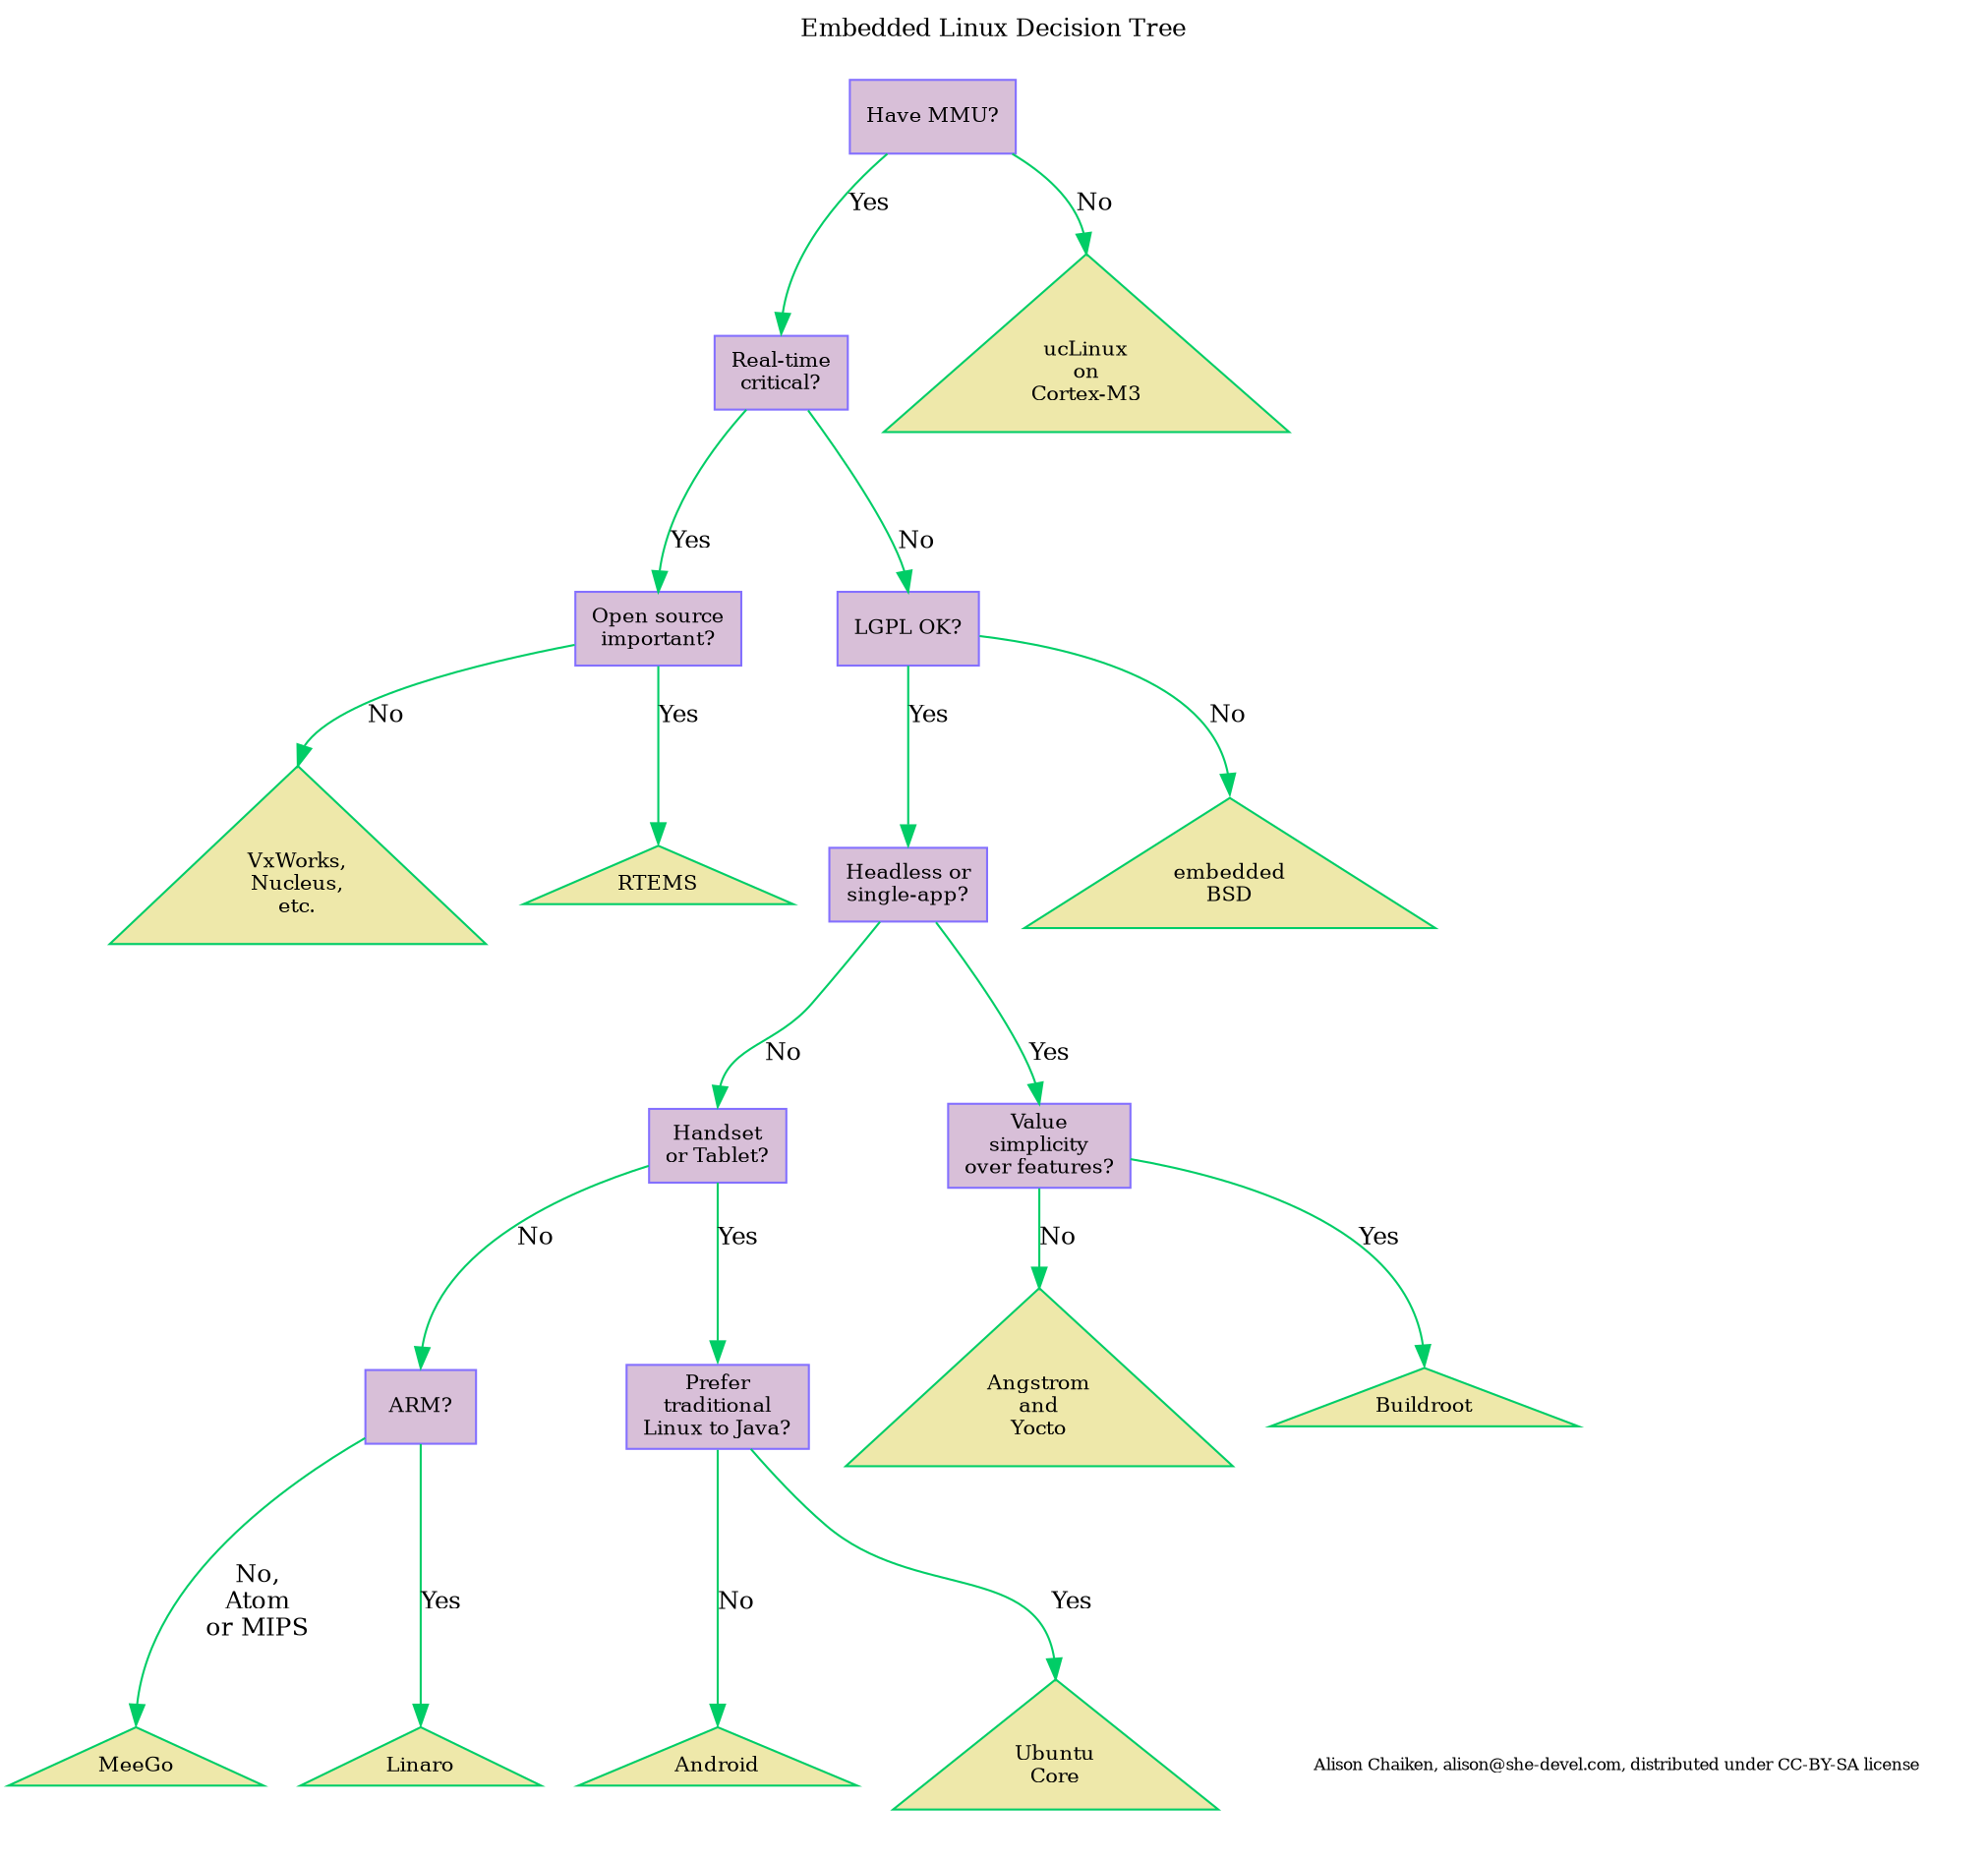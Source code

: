 /* Embedded Linux Decision Tree Generator
  Alison Chaiken, alison@she-devel.com, http://www.exerciseforthereader.org/
  7/30/2011 
  Licensed under CC-BY-SA, http://creativecommons.org/licenses/by-sa/3.0
*/
// Create SVG file, view with browser:
// dot -Tsvg Embedded_Linux_Decision_Tree.dot -o Embedded_Linux_Decision_Tree.svg; eog Embedded_Linux_Decision_Tree.svg

digraph "embedded_linux_decision_tree" {
// graph [fontsize=12,orientation="landscape"];
// graph [fontsize=12,rotate=90];
 graph [fontsize=12,label="Embedded Linux Decision Tree\n\n",labelfontsize=24,labelloc="t"];
 node [fontsize=10];
 edge [fontsize=12,color=springgreen3,headport="n"];
// questions
//  root [shape=box,color=blue,label="Have MMU?"];
  root [shape=box,label="Have MMU?",fillcolor=thistle,style=filled,color=lightslateblue];
//  NeedRTQ [shape=box,fillcolor=yellow,style=filled,label="Real-time\ncritical?"];
  NeedRTQ [shape=box,label="Real-time\ncritical?",fillcolor=thistle,style=filled,color=lightslateblue];
  ProprietaryQ [shape=box,label="Open source\nimportant?",fillcolor=thistle,style=filled,color=lightslateblue];
  LGPLQ [shape=box,label="LGPL OK?",fillcolor=thistle,style=filled,color=lightslateblue];
  HeadlessQ [shape=box,label="Headless or\nsingle-app?",fillcolor=thistle,style=filled,color=lightslateblue];
  HandsetTabletQ [shape=box,label="Handset\nor Tablet?",fillcolor=thistle,style=filled,color=lightslateblue];
  ARMQ [shape=box,label="ARM?",fillcolor=thistle,style=filled,color=lightslateblue];
  LibCQ [shape=box,label="Prefer\ntraditional\nLinux to Java?",fillcolor=thistle,style=filled,color=lightslateblue];
  LearnCurveQ [shape=box,label="Value\nsimplicity\nover features?",fillcolor=thistle,style=filled,color=lightslateblue];
// leaves/distros
  NoMMU [shape=triangle,URL="http://www.linux-arm.org/LinuxKernel/LinuxM3",label="ucLinux\non\nCortex-M3",fillcolor=palegoldenrod,style=filled,color=springgreen3]
  RealTimeProprietary [shape=triangle,label="VxWorks,\nNucleus,\netc.",fillcolor=palegoldenrod,style=filled,color=springgreen3];
  Android [shape=triangle,URL="http://developer.android.com/index.html",label="Android",fillcolor=palegoldenrod,style=filled,color=springgreen3];
  UbuntuCore [shape=triangle,URL="http://www.canonical.com/engineering-services/ubuntu-core",label="Ubuntu\nCore",fillcolor=palegoldenrod,style=filled,color=springgreen3];
  EmbeddedBSD [shape=triangle,URL="http://bsdmag.org/magazine/1067-embedded-bsd",label="embedded\nBSD",fillcolor=palegoldenrod,style=filled,color=springgreen3];
  RTEMS [shape=triangle,URL="http://www.rtems.org/",label="RTEMS",fillcolor=palegoldenrod,style=filled,color=springgreen3];
 // Angstrom [shape=triangle,URL="http://www.angstrom-distribution.org/",label="Ångstrom"];
//  Angstrom [shape=triangle,URL="http://www.angstrom-distribution.org/",label="&#197;ngstrom"];
  Angstrom [shape=triangle,URL="http://www.angstrom-distribution.org/",label="Angstrom\nand\nYocto",fillcolor=palegoldenrod,style=filled,color=springgreen3];
  Buildroot [shape=triangle,URL="http://buildroot.uclibc.org/",label="Buildroot",fillcolor=palegoldenrod,style=filled,color=springgreen3];
  AtomOrMIPS [shape=triangle,URL="http://meego.com/",label="MeeGo",fillcolor=palegoldenrod,style=filled,color=springgreen3];
  ARMnotHeadless [shape=triangle,URL="http://linaro.org/",label="Linaro",fillcolor=palegoldenrod,style=filled,color=springgreen3];
// edges
  root -> NeedRTQ [weight=2,label="Yes"];
  root -> NoMMU [weight=2,label="No"];
  NeedRTQ -> LGPLQ [weight=2,label="No"];
  NeedRTQ -> ProprietaryQ [weight=2,label="Yes"]
  ProprietaryQ -> RTEMS [weight=2,label="Yes"];
  ProprietaryQ -> RealTimeProprietary [weight=2,label="No"];
//  LGPLQ -> HeadlessQ [weight=2,label="Yes"];
//  LGPLQ -> Android [weight=2,label="No"];
  LGPLQ -> HeadlessQ [weight=2,label="Yes"];
  LGPLQ -> EmbeddedBSD [weight=2,label="No"];
//  LGPLQ -> RTEMS [weight=2,label="No"];
//  LGPLQ -> HandsetTabletQ [weight=2,label="No"];
//  HandsetTabletQ -> HeadlessQ [weight=2,label="No"];
   HeadlessQ -> HandsetTabletQ [weight=2,label="No"];
  HeadlessQ -> LearnCurveQ [weight=2,label="Yes"];   
   LearnCurveQ -> Angstrom [weight=2,label="No"];
   LearnCurveQ -> Buildroot [weight=2,label="Yes"];
  LibCQ -> Android [weight=2,label="No"];
  LibCQ -> UbuntuCore [weight=2,label="Yes"];
  HandsetTabletQ -> ARMQ [weight=2,label="No"];
  HandsetTabletQ -> LibCQ [weight=2,label="Yes"];
  ARMQ -> ARMnotHeadless [weight=2,label="Yes"];
  ARMQ -> AtomOrMIPS [weight=2,label="No,\nAtom\nor MIPS"];

Footer [style="",label="Alison Chaiken, alison@she-devel.com, distributed under CC-BY-SA license",URL="http://she-devel.com/",fontsize=8,fontcolor=black,color=white]
{ rank = max Footer }

}
